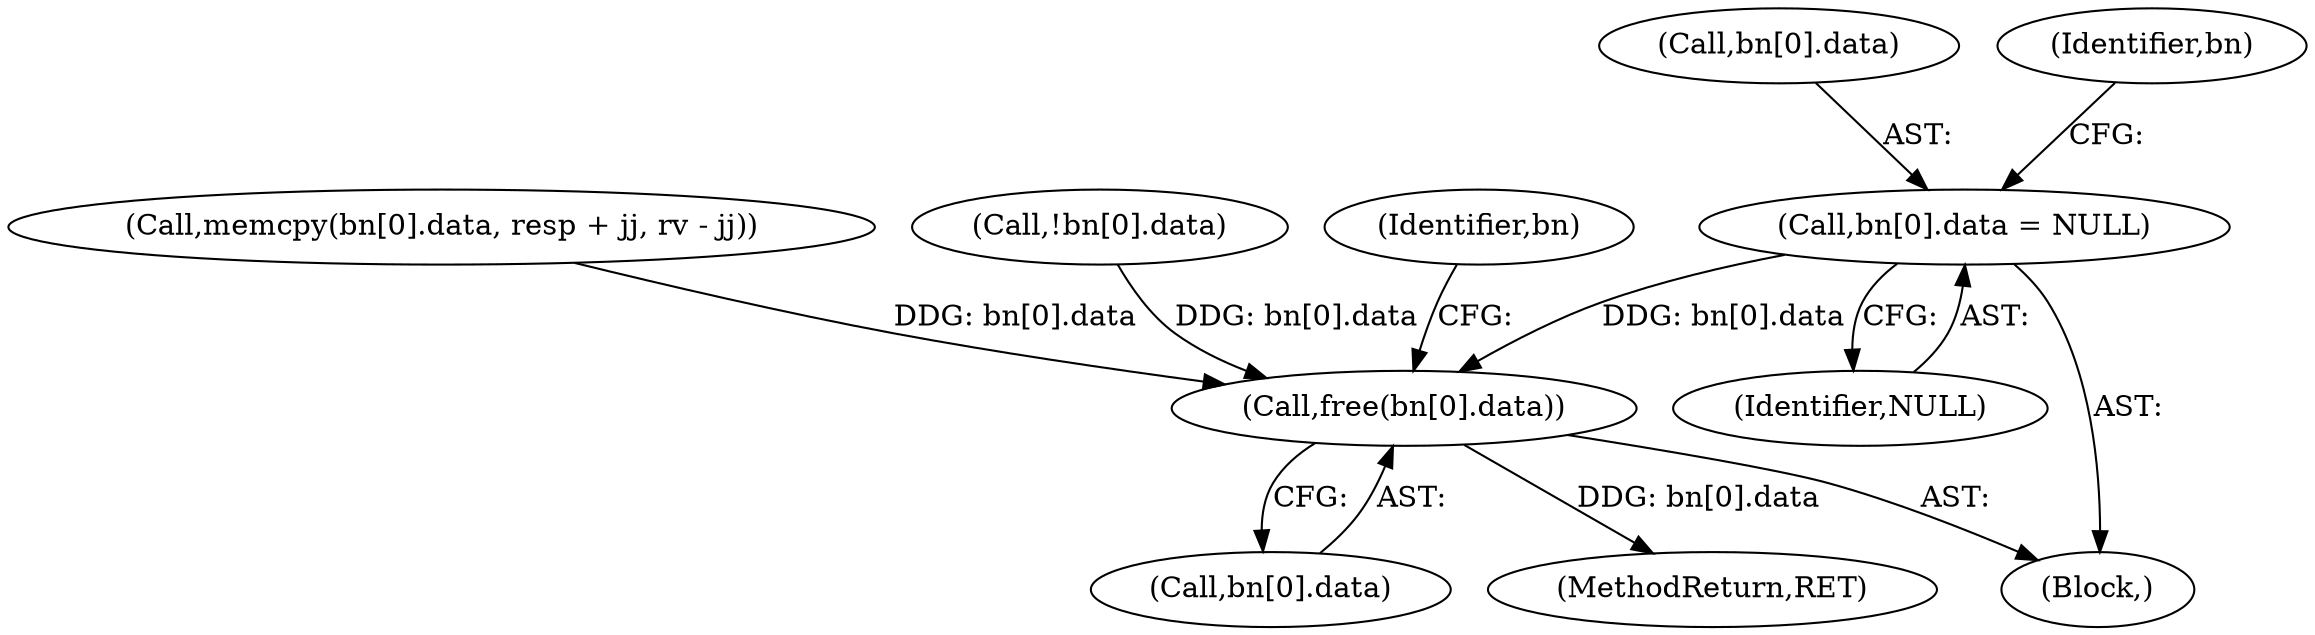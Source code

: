 digraph "0_OpenSC_8fe377e93b4b56060e5bbfb6f3142ceaeca744fa_11@array" {
"1000113" [label="(Call,bn[0].data = NULL)"];
"1000388" [label="(Call,free(bn[0].data))"];
"1000389" [label="(Call,bn[0].data)"];
"1000407" [label="(MethodReturn,RET)"];
"1000119" [label="(Identifier,NULL)"];
"1000113" [label="(Call,bn[0].data = NULL)"];
"1000114" [label="(Call,bn[0].data)"];
"1000106" [label="(Block,)"];
"1000253" [label="(Call,memcpy(bn[0].data, resp + jj, rv - jj))"];
"1000123" [label="(Identifier,bn)"];
"1000233" [label="(Call,!bn[0].data)"];
"1000397" [label="(Identifier,bn)"];
"1000388" [label="(Call,free(bn[0].data))"];
"1000113" -> "1000106"  [label="AST: "];
"1000113" -> "1000119"  [label="CFG: "];
"1000114" -> "1000113"  [label="AST: "];
"1000119" -> "1000113"  [label="AST: "];
"1000123" -> "1000113"  [label="CFG: "];
"1000113" -> "1000388"  [label="DDG: bn[0].data"];
"1000388" -> "1000106"  [label="AST: "];
"1000388" -> "1000389"  [label="CFG: "];
"1000389" -> "1000388"  [label="AST: "];
"1000397" -> "1000388"  [label="CFG: "];
"1000388" -> "1000407"  [label="DDG: bn[0].data"];
"1000233" -> "1000388"  [label="DDG: bn[0].data"];
"1000253" -> "1000388"  [label="DDG: bn[0].data"];
}
